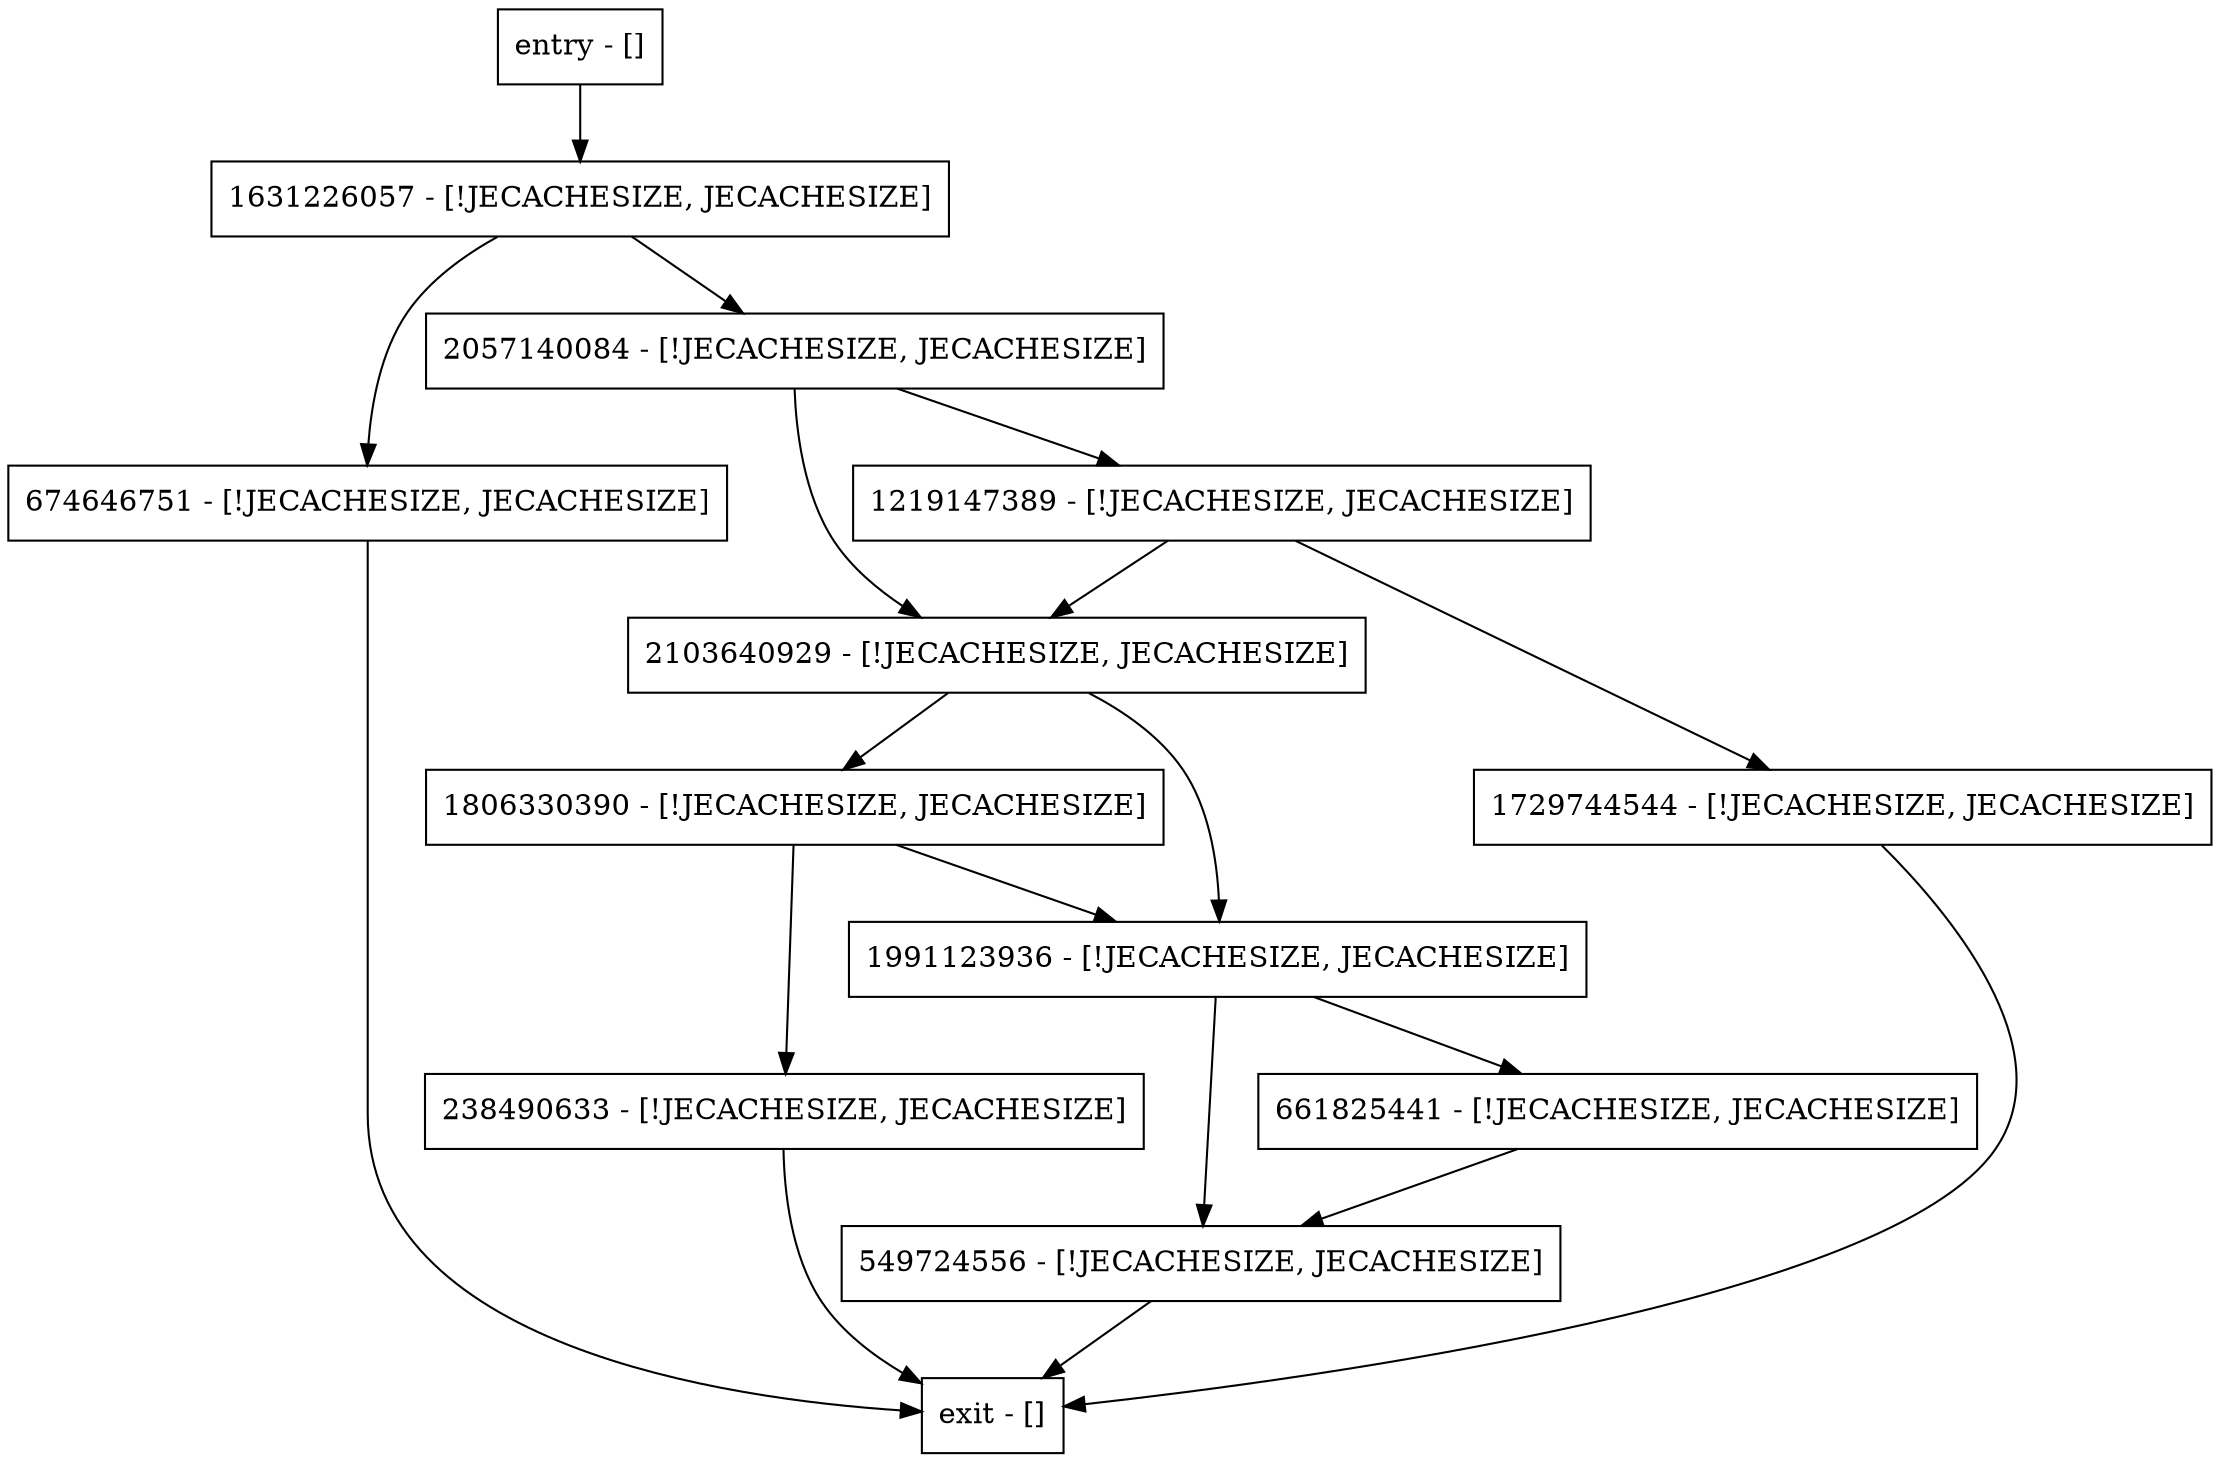 digraph unregisterThreadLocker {
node [shape=record];
674646751 [label="674646751 - [!JECACHESIZE, JECACHESIZE]"];
1631226057 [label="1631226057 - [!JECACHESIZE, JECACHESIZE]"];
549724556 [label="549724556 - [!JECACHESIZE, JECACHESIZE]"];
2057140084 [label="2057140084 - [!JECACHESIZE, JECACHESIZE]"];
238490633 [label="238490633 - [!JECACHESIZE, JECACHESIZE]"];
661825441 [label="661825441 - [!JECACHESIZE, JECACHESIZE]"];
2103640929 [label="2103640929 - [!JECACHESIZE, JECACHESIZE]"];
entry [label="entry - []"];
exit [label="exit - []"];
1219147389 [label="1219147389 - [!JECACHESIZE, JECACHESIZE]"];
1729744544 [label="1729744544 - [!JECACHESIZE, JECACHESIZE]"];
1806330390 [label="1806330390 - [!JECACHESIZE, JECACHESIZE]"];
1991123936 [label="1991123936 - [!JECACHESIZE, JECACHESIZE]"];
entry;
exit;
674646751 -> exit;
1631226057 -> 674646751;
1631226057 -> 2057140084;
549724556 -> exit;
2057140084 -> 2103640929;
2057140084 -> 1219147389;
238490633 -> exit;
661825441 -> 549724556;
2103640929 -> 1806330390;
2103640929 -> 1991123936;
entry -> 1631226057;
1219147389 -> 2103640929;
1219147389 -> 1729744544;
1729744544 -> exit;
1806330390 -> 238490633;
1806330390 -> 1991123936;
1991123936 -> 549724556;
1991123936 -> 661825441;
}
